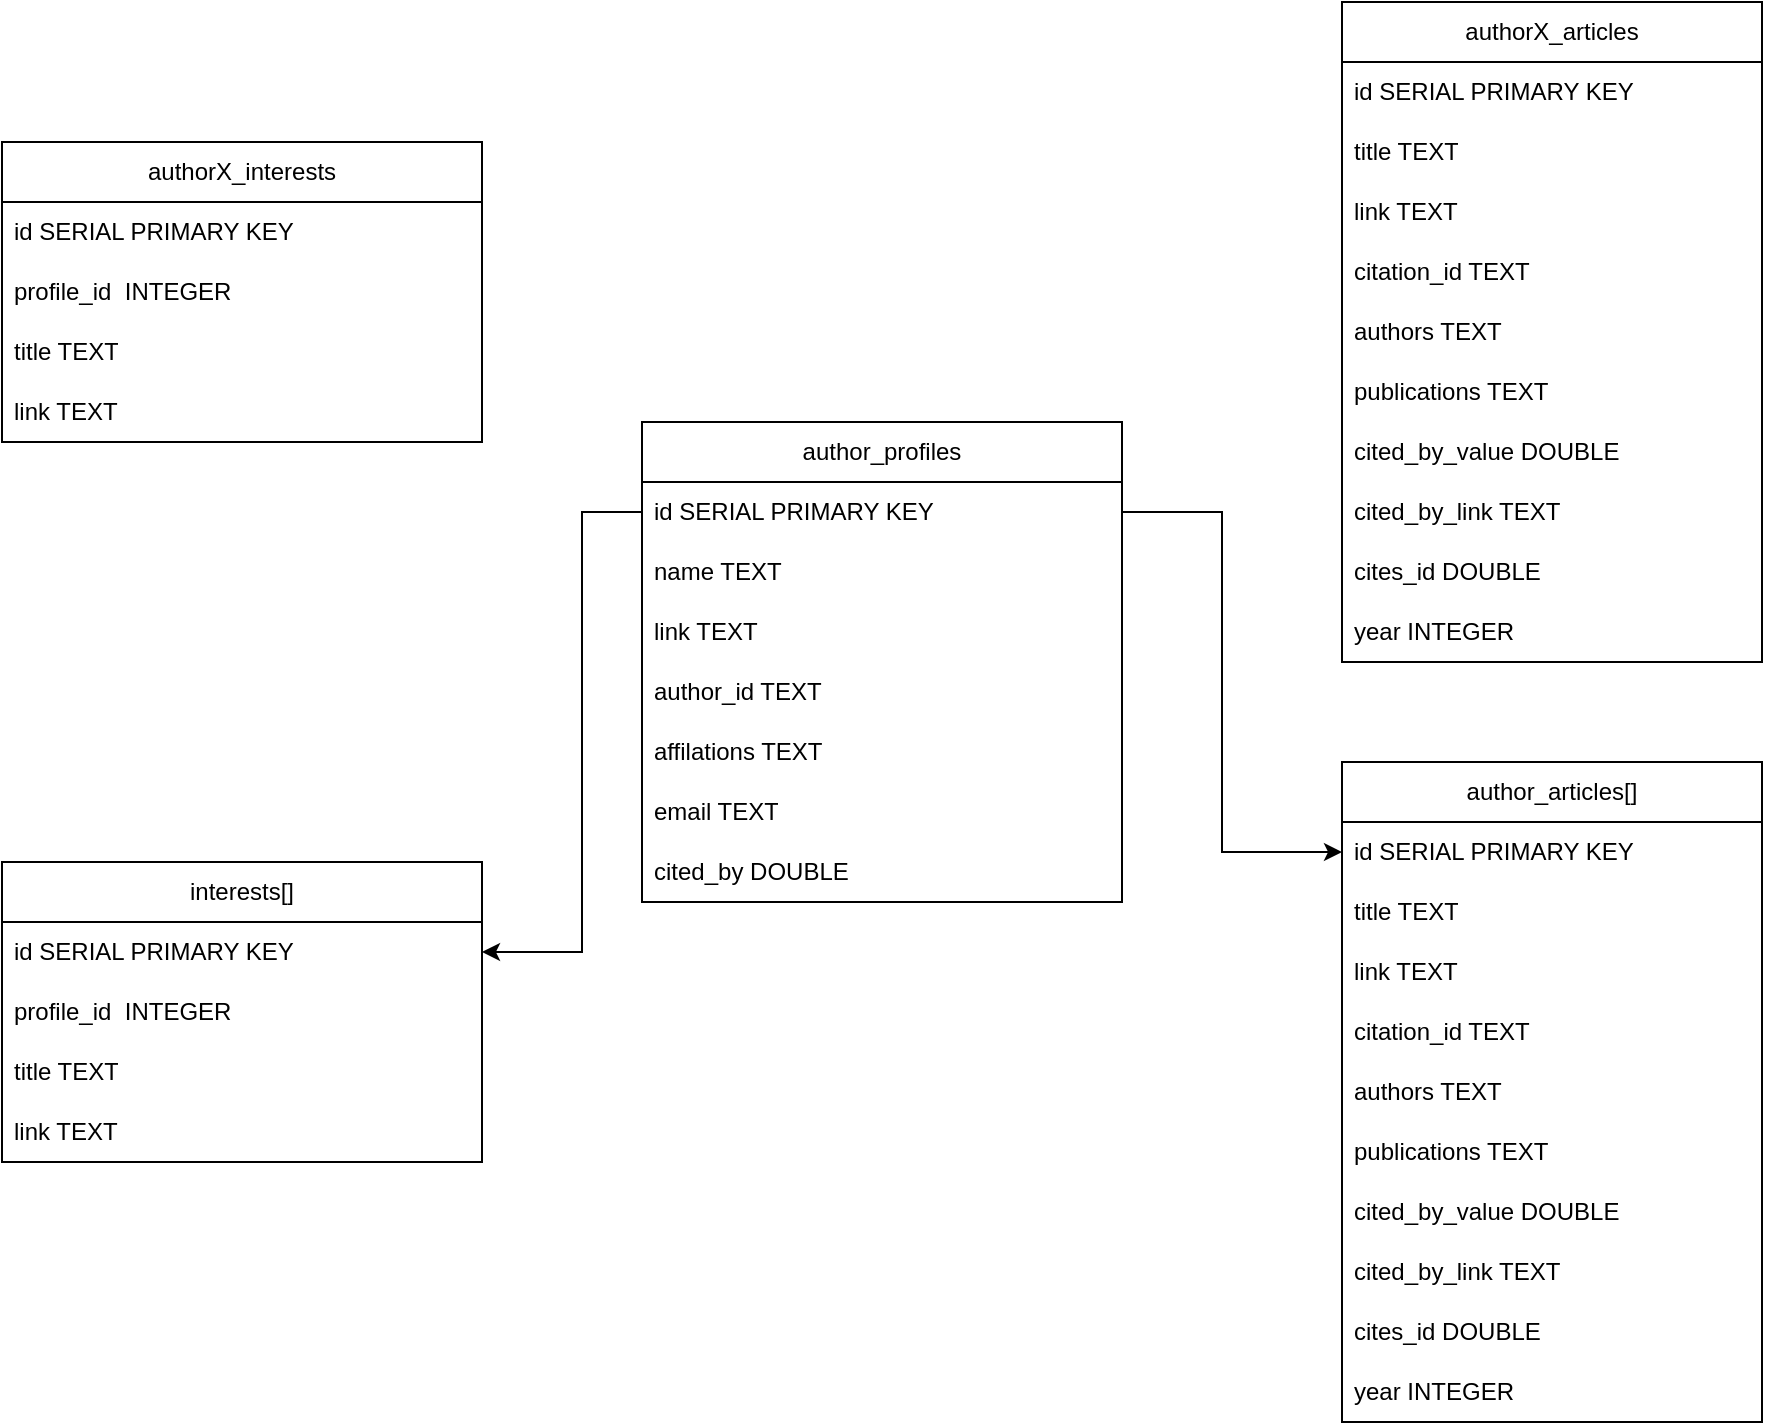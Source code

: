 <mxfile version="20.8.16" type="device"><diagram name="Page-1" id="2ca16b54-16f6-2749-3443-fa8db7711227"><mxGraphModel dx="1434" dy="844" grid="1" gridSize="10" guides="1" tooltips="1" connect="1" arrows="1" fold="1" page="1" pageScale="1" pageWidth="1100" pageHeight="850" background="none" math="0" shadow="0"><root><mxCell id="0"/><mxCell id="1" parent="0"/><mxCell id="tMeL05DQuADm9PFMgOed-1" value="author_profiles" style="swimlane;fontStyle=0;childLayout=stackLayout;horizontal=1;startSize=30;horizontalStack=0;resizeParent=1;resizeParentMax=0;resizeLast=0;collapsible=1;marginBottom=0;whiteSpace=wrap;html=1;" parent="1" vertex="1"><mxGeometry x="430" y="240" width="240" height="240" as="geometry"/></mxCell><mxCell id="tMeL05DQuADm9PFMgOed-2" value="id SERIAL PRIMARY KEY" style="text;strokeColor=none;fillColor=none;align=left;verticalAlign=middle;spacingLeft=4;spacingRight=4;overflow=hidden;points=[[0,0.5],[1,0.5]];portConstraint=eastwest;rotatable=0;whiteSpace=wrap;html=1;" parent="tMeL05DQuADm9PFMgOed-1" vertex="1"><mxGeometry y="30" width="240" height="30" as="geometry"/></mxCell><mxCell id="tMeL05DQuADm9PFMgOed-3" value="name TEXT" style="text;strokeColor=none;fillColor=none;align=left;verticalAlign=middle;spacingLeft=4;spacingRight=4;overflow=hidden;points=[[0,0.5],[1,0.5]];portConstraint=eastwest;rotatable=0;whiteSpace=wrap;html=1;" parent="tMeL05DQuADm9PFMgOed-1" vertex="1"><mxGeometry y="60" width="240" height="30" as="geometry"/></mxCell><mxCell id="tMeL05DQuADm9PFMgOed-4" value="link TEXT" style="text;strokeColor=none;fillColor=none;align=left;verticalAlign=middle;spacingLeft=4;spacingRight=4;overflow=hidden;points=[[0,0.5],[1,0.5]];portConstraint=eastwest;rotatable=0;whiteSpace=wrap;html=1;" parent="tMeL05DQuADm9PFMgOed-1" vertex="1"><mxGeometry y="90" width="240" height="30" as="geometry"/></mxCell><mxCell id="tMeL05DQuADm9PFMgOed-18" value="author_id TEXT" style="text;strokeColor=none;fillColor=none;align=left;verticalAlign=middle;spacingLeft=4;spacingRight=4;overflow=hidden;points=[[0,0.5],[1,0.5]];portConstraint=eastwest;rotatable=0;whiteSpace=wrap;html=1;" parent="tMeL05DQuADm9PFMgOed-1" vertex="1"><mxGeometry y="120" width="240" height="30" as="geometry"/></mxCell><mxCell id="tMeL05DQuADm9PFMgOed-19" value="affilations TEXT" style="text;strokeColor=none;fillColor=none;align=left;verticalAlign=middle;spacingLeft=4;spacingRight=4;overflow=hidden;points=[[0,0.5],[1,0.5]];portConstraint=eastwest;rotatable=0;whiteSpace=wrap;html=1;" parent="tMeL05DQuADm9PFMgOed-1" vertex="1"><mxGeometry y="150" width="240" height="30" as="geometry"/></mxCell><mxCell id="tMeL05DQuADm9PFMgOed-20" value="email TEXT" style="text;strokeColor=none;fillColor=none;align=left;verticalAlign=middle;spacingLeft=4;spacingRight=4;overflow=hidden;points=[[0,0.5],[1,0.5]];portConstraint=eastwest;rotatable=0;whiteSpace=wrap;html=1;" parent="tMeL05DQuADm9PFMgOed-1" vertex="1"><mxGeometry y="180" width="240" height="30" as="geometry"/></mxCell><mxCell id="tMeL05DQuADm9PFMgOed-21" value="cited_by DOUBLE" style="text;strokeColor=none;fillColor=none;align=left;verticalAlign=middle;spacingLeft=4;spacingRight=4;overflow=hidden;points=[[0,0.5],[1,0.5]];portConstraint=eastwest;rotatable=0;whiteSpace=wrap;html=1;" parent="tMeL05DQuADm9PFMgOed-1" vertex="1"><mxGeometry y="210" width="240" height="30" as="geometry"/></mxCell><mxCell id="tMeL05DQuADm9PFMgOed-5" value="author_articles[]" style="swimlane;fontStyle=0;childLayout=stackLayout;horizontal=1;startSize=30;horizontalStack=0;resizeParent=1;resizeParentMax=0;resizeLast=0;collapsible=1;marginBottom=0;whiteSpace=wrap;html=1;" parent="1" vertex="1"><mxGeometry x="780" y="410" width="210" height="330" as="geometry"/></mxCell><mxCell id="tMeL05DQuADm9PFMgOed-6" value="id SERIAL PRIMARY KEY" style="text;strokeColor=none;fillColor=none;align=left;verticalAlign=middle;spacingLeft=4;spacingRight=4;overflow=hidden;points=[[0,0.5],[1,0.5]];portConstraint=eastwest;rotatable=0;whiteSpace=wrap;html=1;" parent="tMeL05DQuADm9PFMgOed-5" vertex="1"><mxGeometry y="30" width="210" height="30" as="geometry"/></mxCell><mxCell id="tMeL05DQuADm9PFMgOed-7" value="title TEXT" style="text;strokeColor=none;fillColor=none;align=left;verticalAlign=middle;spacingLeft=4;spacingRight=4;overflow=hidden;points=[[0,0.5],[1,0.5]];portConstraint=eastwest;rotatable=0;whiteSpace=wrap;html=1;" parent="tMeL05DQuADm9PFMgOed-5" vertex="1"><mxGeometry y="60" width="210" height="30" as="geometry"/></mxCell><mxCell id="tMeL05DQuADm9PFMgOed-8" value="link TEXT" style="text;strokeColor=none;fillColor=none;align=left;verticalAlign=middle;spacingLeft=4;spacingRight=4;overflow=hidden;points=[[0,0.5],[1,0.5]];portConstraint=eastwest;rotatable=0;whiteSpace=wrap;html=1;" parent="tMeL05DQuADm9PFMgOed-5" vertex="1"><mxGeometry y="90" width="210" height="30" as="geometry"/></mxCell><mxCell id="tMeL05DQuADm9PFMgOed-23" value="citation_id TEXT" style="text;strokeColor=none;fillColor=none;align=left;verticalAlign=middle;spacingLeft=4;spacingRight=4;overflow=hidden;points=[[0,0.5],[1,0.5]];portConstraint=eastwest;rotatable=0;whiteSpace=wrap;html=1;" parent="tMeL05DQuADm9PFMgOed-5" vertex="1"><mxGeometry y="120" width="210" height="30" as="geometry"/></mxCell><mxCell id="tMeL05DQuADm9PFMgOed-24" value="authors TEXT" style="text;strokeColor=none;fillColor=none;align=left;verticalAlign=middle;spacingLeft=4;spacingRight=4;overflow=hidden;points=[[0,0.5],[1,0.5]];portConstraint=eastwest;rotatable=0;whiteSpace=wrap;html=1;" parent="tMeL05DQuADm9PFMgOed-5" vertex="1"><mxGeometry y="150" width="210" height="30" as="geometry"/></mxCell><mxCell id="tMeL05DQuADm9PFMgOed-25" value="publications TEXT" style="text;strokeColor=none;fillColor=none;align=left;verticalAlign=middle;spacingLeft=4;spacingRight=4;overflow=hidden;points=[[0,0.5],[1,0.5]];portConstraint=eastwest;rotatable=0;whiteSpace=wrap;html=1;" parent="tMeL05DQuADm9PFMgOed-5" vertex="1"><mxGeometry y="180" width="210" height="30" as="geometry"/></mxCell><mxCell id="tMeL05DQuADm9PFMgOed-26" value="cited_by_value DOUBLE" style="text;strokeColor=none;fillColor=none;align=left;verticalAlign=middle;spacingLeft=4;spacingRight=4;overflow=hidden;points=[[0,0.5],[1,0.5]];portConstraint=eastwest;rotatable=0;whiteSpace=wrap;html=1;" parent="tMeL05DQuADm9PFMgOed-5" vertex="1"><mxGeometry y="210" width="210" height="30" as="geometry"/></mxCell><mxCell id="tMeL05DQuADm9PFMgOed-27" value="cited_by_link TEXT" style="text;strokeColor=none;fillColor=none;align=left;verticalAlign=middle;spacingLeft=4;spacingRight=4;overflow=hidden;points=[[0,0.5],[1,0.5]];portConstraint=eastwest;rotatable=0;whiteSpace=wrap;html=1;" parent="tMeL05DQuADm9PFMgOed-5" vertex="1"><mxGeometry y="240" width="210" height="30" as="geometry"/></mxCell><mxCell id="tMeL05DQuADm9PFMgOed-28" value="cites_id DOUBLE" style="text;strokeColor=none;fillColor=none;align=left;verticalAlign=middle;spacingLeft=4;spacingRight=4;overflow=hidden;points=[[0,0.5],[1,0.5]];portConstraint=eastwest;rotatable=0;whiteSpace=wrap;html=1;" parent="tMeL05DQuADm9PFMgOed-5" vertex="1"><mxGeometry y="270" width="210" height="30" as="geometry"/></mxCell><mxCell id="tMeL05DQuADm9PFMgOed-29" value="year INTEGER" style="text;strokeColor=none;fillColor=none;align=left;verticalAlign=middle;spacingLeft=4;spacingRight=4;overflow=hidden;points=[[0,0.5],[1,0.5]];portConstraint=eastwest;rotatable=0;whiteSpace=wrap;html=1;" parent="tMeL05DQuADm9PFMgOed-5" vertex="1"><mxGeometry y="300" width="210" height="30" as="geometry"/></mxCell><mxCell id="tMeL05DQuADm9PFMgOed-9" value="interests[]" style="swimlane;fontStyle=0;childLayout=stackLayout;horizontal=1;startSize=30;horizontalStack=0;resizeParent=1;resizeParentMax=0;resizeLast=0;collapsible=1;marginBottom=0;whiteSpace=wrap;html=1;" parent="1" vertex="1"><mxGeometry x="110" y="460" width="240" height="150" as="geometry"/></mxCell><mxCell id="tMeL05DQuADm9PFMgOed-10" value="id SERIAL PRIMARY KEY" style="text;strokeColor=none;fillColor=none;align=left;verticalAlign=middle;spacingLeft=4;spacingRight=4;overflow=hidden;points=[[0,0.5],[1,0.5]];portConstraint=eastwest;rotatable=0;whiteSpace=wrap;html=1;" parent="tMeL05DQuADm9PFMgOed-9" vertex="1"><mxGeometry y="30" width="240" height="30" as="geometry"/></mxCell><mxCell id="tMeL05DQuADm9PFMgOed-11" value="profile_id&amp;nbsp; INTEGER" style="text;strokeColor=none;fillColor=none;align=left;verticalAlign=middle;spacingLeft=4;spacingRight=4;overflow=hidden;points=[[0,0.5],[1,0.5]];portConstraint=eastwest;rotatable=0;whiteSpace=wrap;html=1;" parent="tMeL05DQuADm9PFMgOed-9" vertex="1"><mxGeometry y="60" width="240" height="30" as="geometry"/></mxCell><mxCell id="tMeL05DQuADm9PFMgOed-12" value="title TEXT" style="text;strokeColor=none;fillColor=none;align=left;verticalAlign=middle;spacingLeft=4;spacingRight=4;overflow=hidden;points=[[0,0.5],[1,0.5]];portConstraint=eastwest;rotatable=0;whiteSpace=wrap;html=1;" parent="tMeL05DQuADm9PFMgOed-9" vertex="1"><mxGeometry y="90" width="240" height="30" as="geometry"/></mxCell><mxCell id="tMeL05DQuADm9PFMgOed-22" value="link TEXT" style="text;strokeColor=none;fillColor=none;align=left;verticalAlign=middle;spacingLeft=4;spacingRight=4;overflow=hidden;points=[[0,0.5],[1,0.5]];portConstraint=eastwest;rotatable=0;whiteSpace=wrap;html=1;" parent="tMeL05DQuADm9PFMgOed-9" vertex="1"><mxGeometry y="120" width="240" height="30" as="geometry"/></mxCell><mxCell id="tMeL05DQuADm9PFMgOed-33" value="" style="endArrow=classic;html=1;rounded=0;exitX=0;exitY=0.5;exitDx=0;exitDy=0;entryX=1;entryY=0.5;entryDx=0;entryDy=0;" parent="1" source="tMeL05DQuADm9PFMgOed-2" target="tMeL05DQuADm9PFMgOed-10" edge="1"><mxGeometry width="50" height="50" relative="1" as="geometry"><mxPoint x="690" y="620" as="sourcePoint"/><mxPoint x="740" y="570" as="targetPoint"/><Array as="points"><mxPoint x="400" y="285"/><mxPoint x="400" y="505"/></Array></mxGeometry></mxCell><mxCell id="tMeL05DQuADm9PFMgOed-34" value="" style="endArrow=classic;html=1;rounded=0;exitX=1;exitY=0.5;exitDx=0;exitDy=0;entryX=0;entryY=0.5;entryDx=0;entryDy=0;" parent="1" source="tMeL05DQuADm9PFMgOed-2" target="tMeL05DQuADm9PFMgOed-6" edge="1"><mxGeometry width="50" height="50" relative="1" as="geometry"><mxPoint x="690" y="620" as="sourcePoint"/><mxPoint x="740" y="570" as="targetPoint"/><Array as="points"><mxPoint x="720" y="285"/><mxPoint x="720" y="455"/></Array></mxGeometry></mxCell><mxCell id="uO3XvpeILs0RxPfl0ILP-12" value="authorX_articles" style="swimlane;fontStyle=0;childLayout=stackLayout;horizontal=1;startSize=30;horizontalStack=0;resizeParent=1;resizeParentMax=0;resizeLast=0;collapsible=1;marginBottom=0;whiteSpace=wrap;html=1;" vertex="1" parent="1"><mxGeometry x="780" y="30" width="210" height="330" as="geometry"/></mxCell><mxCell id="uO3XvpeILs0RxPfl0ILP-13" value="id SERIAL PRIMARY KEY" style="text;strokeColor=none;fillColor=none;align=left;verticalAlign=middle;spacingLeft=4;spacingRight=4;overflow=hidden;points=[[0,0.5],[1,0.5]];portConstraint=eastwest;rotatable=0;whiteSpace=wrap;html=1;" vertex="1" parent="uO3XvpeILs0RxPfl0ILP-12"><mxGeometry y="30" width="210" height="30" as="geometry"/></mxCell><mxCell id="uO3XvpeILs0RxPfl0ILP-14" value="title TEXT" style="text;strokeColor=none;fillColor=none;align=left;verticalAlign=middle;spacingLeft=4;spacingRight=4;overflow=hidden;points=[[0,0.5],[1,0.5]];portConstraint=eastwest;rotatable=0;whiteSpace=wrap;html=1;" vertex="1" parent="uO3XvpeILs0RxPfl0ILP-12"><mxGeometry y="60" width="210" height="30" as="geometry"/></mxCell><mxCell id="uO3XvpeILs0RxPfl0ILP-15" value="link TEXT" style="text;strokeColor=none;fillColor=none;align=left;verticalAlign=middle;spacingLeft=4;spacingRight=4;overflow=hidden;points=[[0,0.5],[1,0.5]];portConstraint=eastwest;rotatable=0;whiteSpace=wrap;html=1;" vertex="1" parent="uO3XvpeILs0RxPfl0ILP-12"><mxGeometry y="90" width="210" height="30" as="geometry"/></mxCell><mxCell id="uO3XvpeILs0RxPfl0ILP-16" value="citation_id TEXT" style="text;strokeColor=none;fillColor=none;align=left;verticalAlign=middle;spacingLeft=4;spacingRight=4;overflow=hidden;points=[[0,0.5],[1,0.5]];portConstraint=eastwest;rotatable=0;whiteSpace=wrap;html=1;" vertex="1" parent="uO3XvpeILs0RxPfl0ILP-12"><mxGeometry y="120" width="210" height="30" as="geometry"/></mxCell><mxCell id="uO3XvpeILs0RxPfl0ILP-17" value="authors TEXT" style="text;strokeColor=none;fillColor=none;align=left;verticalAlign=middle;spacingLeft=4;spacingRight=4;overflow=hidden;points=[[0,0.5],[1,0.5]];portConstraint=eastwest;rotatable=0;whiteSpace=wrap;html=1;" vertex="1" parent="uO3XvpeILs0RxPfl0ILP-12"><mxGeometry y="150" width="210" height="30" as="geometry"/></mxCell><mxCell id="uO3XvpeILs0RxPfl0ILP-18" value="publications TEXT" style="text;strokeColor=none;fillColor=none;align=left;verticalAlign=middle;spacingLeft=4;spacingRight=4;overflow=hidden;points=[[0,0.5],[1,0.5]];portConstraint=eastwest;rotatable=0;whiteSpace=wrap;html=1;" vertex="1" parent="uO3XvpeILs0RxPfl0ILP-12"><mxGeometry y="180" width="210" height="30" as="geometry"/></mxCell><mxCell id="uO3XvpeILs0RxPfl0ILP-19" value="cited_by_value DOUBLE" style="text;strokeColor=none;fillColor=none;align=left;verticalAlign=middle;spacingLeft=4;spacingRight=4;overflow=hidden;points=[[0,0.5],[1,0.5]];portConstraint=eastwest;rotatable=0;whiteSpace=wrap;html=1;" vertex="1" parent="uO3XvpeILs0RxPfl0ILP-12"><mxGeometry y="210" width="210" height="30" as="geometry"/></mxCell><mxCell id="uO3XvpeILs0RxPfl0ILP-20" value="cited_by_link TEXT" style="text;strokeColor=none;fillColor=none;align=left;verticalAlign=middle;spacingLeft=4;spacingRight=4;overflow=hidden;points=[[0,0.5],[1,0.5]];portConstraint=eastwest;rotatable=0;whiteSpace=wrap;html=1;" vertex="1" parent="uO3XvpeILs0RxPfl0ILP-12"><mxGeometry y="240" width="210" height="30" as="geometry"/></mxCell><mxCell id="uO3XvpeILs0RxPfl0ILP-21" value="cites_id DOUBLE" style="text;strokeColor=none;fillColor=none;align=left;verticalAlign=middle;spacingLeft=4;spacingRight=4;overflow=hidden;points=[[0,0.5],[1,0.5]];portConstraint=eastwest;rotatable=0;whiteSpace=wrap;html=1;" vertex="1" parent="uO3XvpeILs0RxPfl0ILP-12"><mxGeometry y="270" width="210" height="30" as="geometry"/></mxCell><mxCell id="uO3XvpeILs0RxPfl0ILP-22" value="year INTEGER" style="text;strokeColor=none;fillColor=none;align=left;verticalAlign=middle;spacingLeft=4;spacingRight=4;overflow=hidden;points=[[0,0.5],[1,0.5]];portConstraint=eastwest;rotatable=0;whiteSpace=wrap;html=1;" vertex="1" parent="uO3XvpeILs0RxPfl0ILP-12"><mxGeometry y="300" width="210" height="30" as="geometry"/></mxCell><mxCell id="uO3XvpeILs0RxPfl0ILP-23" value="authorX_interests" style="swimlane;fontStyle=0;childLayout=stackLayout;horizontal=1;startSize=30;horizontalStack=0;resizeParent=1;resizeParentMax=0;resizeLast=0;collapsible=1;marginBottom=0;whiteSpace=wrap;html=1;" vertex="1" parent="1"><mxGeometry x="110" y="100" width="240" height="150" as="geometry"/></mxCell><mxCell id="uO3XvpeILs0RxPfl0ILP-24" value="id SERIAL PRIMARY KEY" style="text;strokeColor=none;fillColor=none;align=left;verticalAlign=middle;spacingLeft=4;spacingRight=4;overflow=hidden;points=[[0,0.5],[1,0.5]];portConstraint=eastwest;rotatable=0;whiteSpace=wrap;html=1;" vertex="1" parent="uO3XvpeILs0RxPfl0ILP-23"><mxGeometry y="30" width="240" height="30" as="geometry"/></mxCell><mxCell id="uO3XvpeILs0RxPfl0ILP-25" value="profile_id&amp;nbsp; INTEGER" style="text;strokeColor=none;fillColor=none;align=left;verticalAlign=middle;spacingLeft=4;spacingRight=4;overflow=hidden;points=[[0,0.5],[1,0.5]];portConstraint=eastwest;rotatable=0;whiteSpace=wrap;html=1;" vertex="1" parent="uO3XvpeILs0RxPfl0ILP-23"><mxGeometry y="60" width="240" height="30" as="geometry"/></mxCell><mxCell id="uO3XvpeILs0RxPfl0ILP-26" value="title TEXT" style="text;strokeColor=none;fillColor=none;align=left;verticalAlign=middle;spacingLeft=4;spacingRight=4;overflow=hidden;points=[[0,0.5],[1,0.5]];portConstraint=eastwest;rotatable=0;whiteSpace=wrap;html=1;" vertex="1" parent="uO3XvpeILs0RxPfl0ILP-23"><mxGeometry y="90" width="240" height="30" as="geometry"/></mxCell><mxCell id="uO3XvpeILs0RxPfl0ILP-27" value="link TEXT" style="text;strokeColor=none;fillColor=none;align=left;verticalAlign=middle;spacingLeft=4;spacingRight=4;overflow=hidden;points=[[0,0.5],[1,0.5]];portConstraint=eastwest;rotatable=0;whiteSpace=wrap;html=1;" vertex="1" parent="uO3XvpeILs0RxPfl0ILP-23"><mxGeometry y="120" width="240" height="30" as="geometry"/></mxCell></root></mxGraphModel></diagram></mxfile>